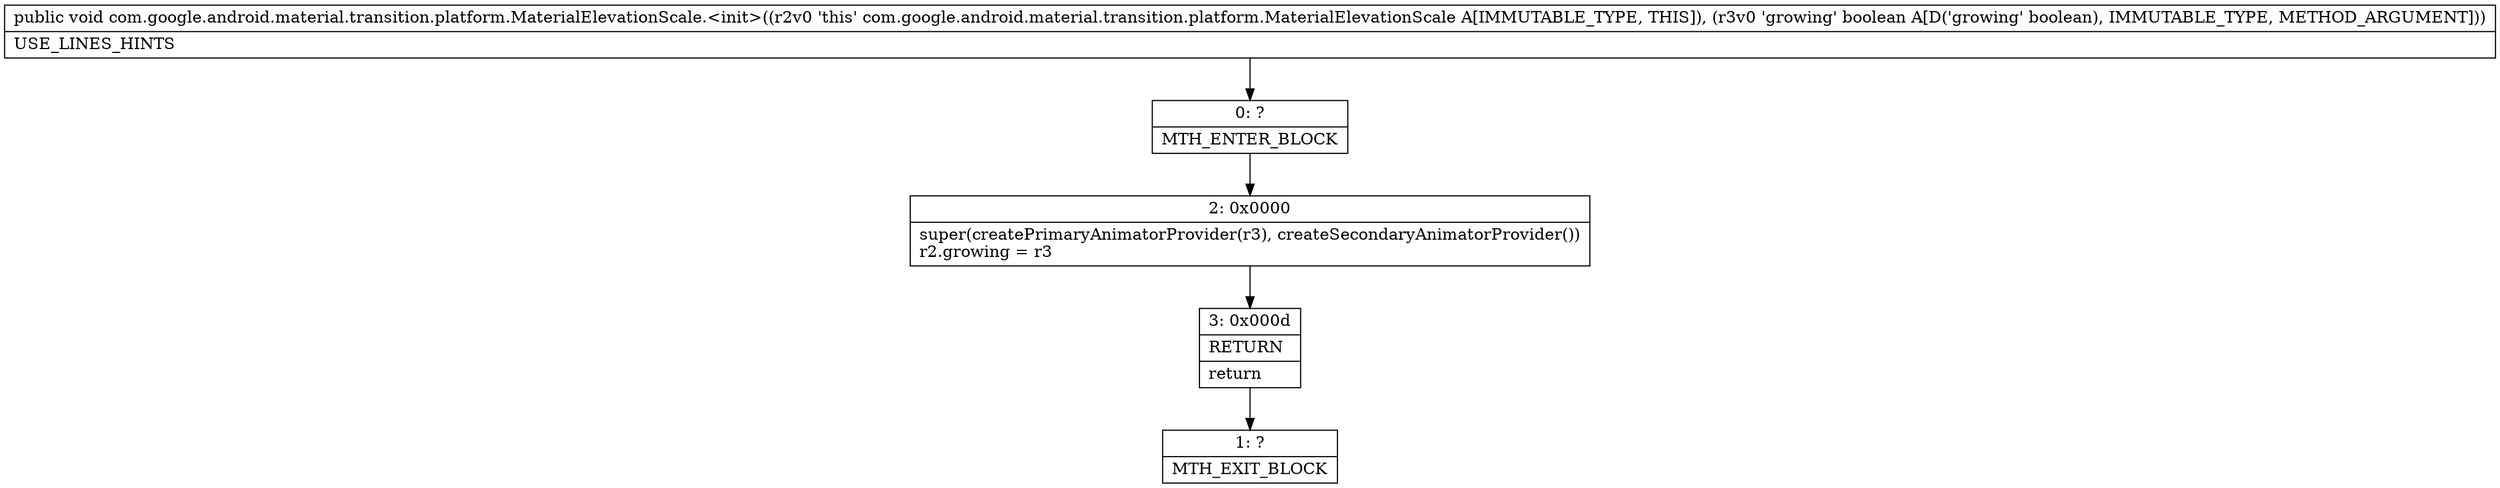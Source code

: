 digraph "CFG forcom.google.android.material.transition.platform.MaterialElevationScale.\<init\>(Z)V" {
Node_0 [shape=record,label="{0\:\ ?|MTH_ENTER_BLOCK\l}"];
Node_2 [shape=record,label="{2\:\ 0x0000|super(createPrimaryAnimatorProvider(r3), createSecondaryAnimatorProvider())\lr2.growing = r3\l}"];
Node_3 [shape=record,label="{3\:\ 0x000d|RETURN\l|return\l}"];
Node_1 [shape=record,label="{1\:\ ?|MTH_EXIT_BLOCK\l}"];
MethodNode[shape=record,label="{public void com.google.android.material.transition.platform.MaterialElevationScale.\<init\>((r2v0 'this' com.google.android.material.transition.platform.MaterialElevationScale A[IMMUTABLE_TYPE, THIS]), (r3v0 'growing' boolean A[D('growing' boolean), IMMUTABLE_TYPE, METHOD_ARGUMENT]))  | USE_LINES_HINTS\l}"];
MethodNode -> Node_0;Node_0 -> Node_2;
Node_2 -> Node_3;
Node_3 -> Node_1;
}

